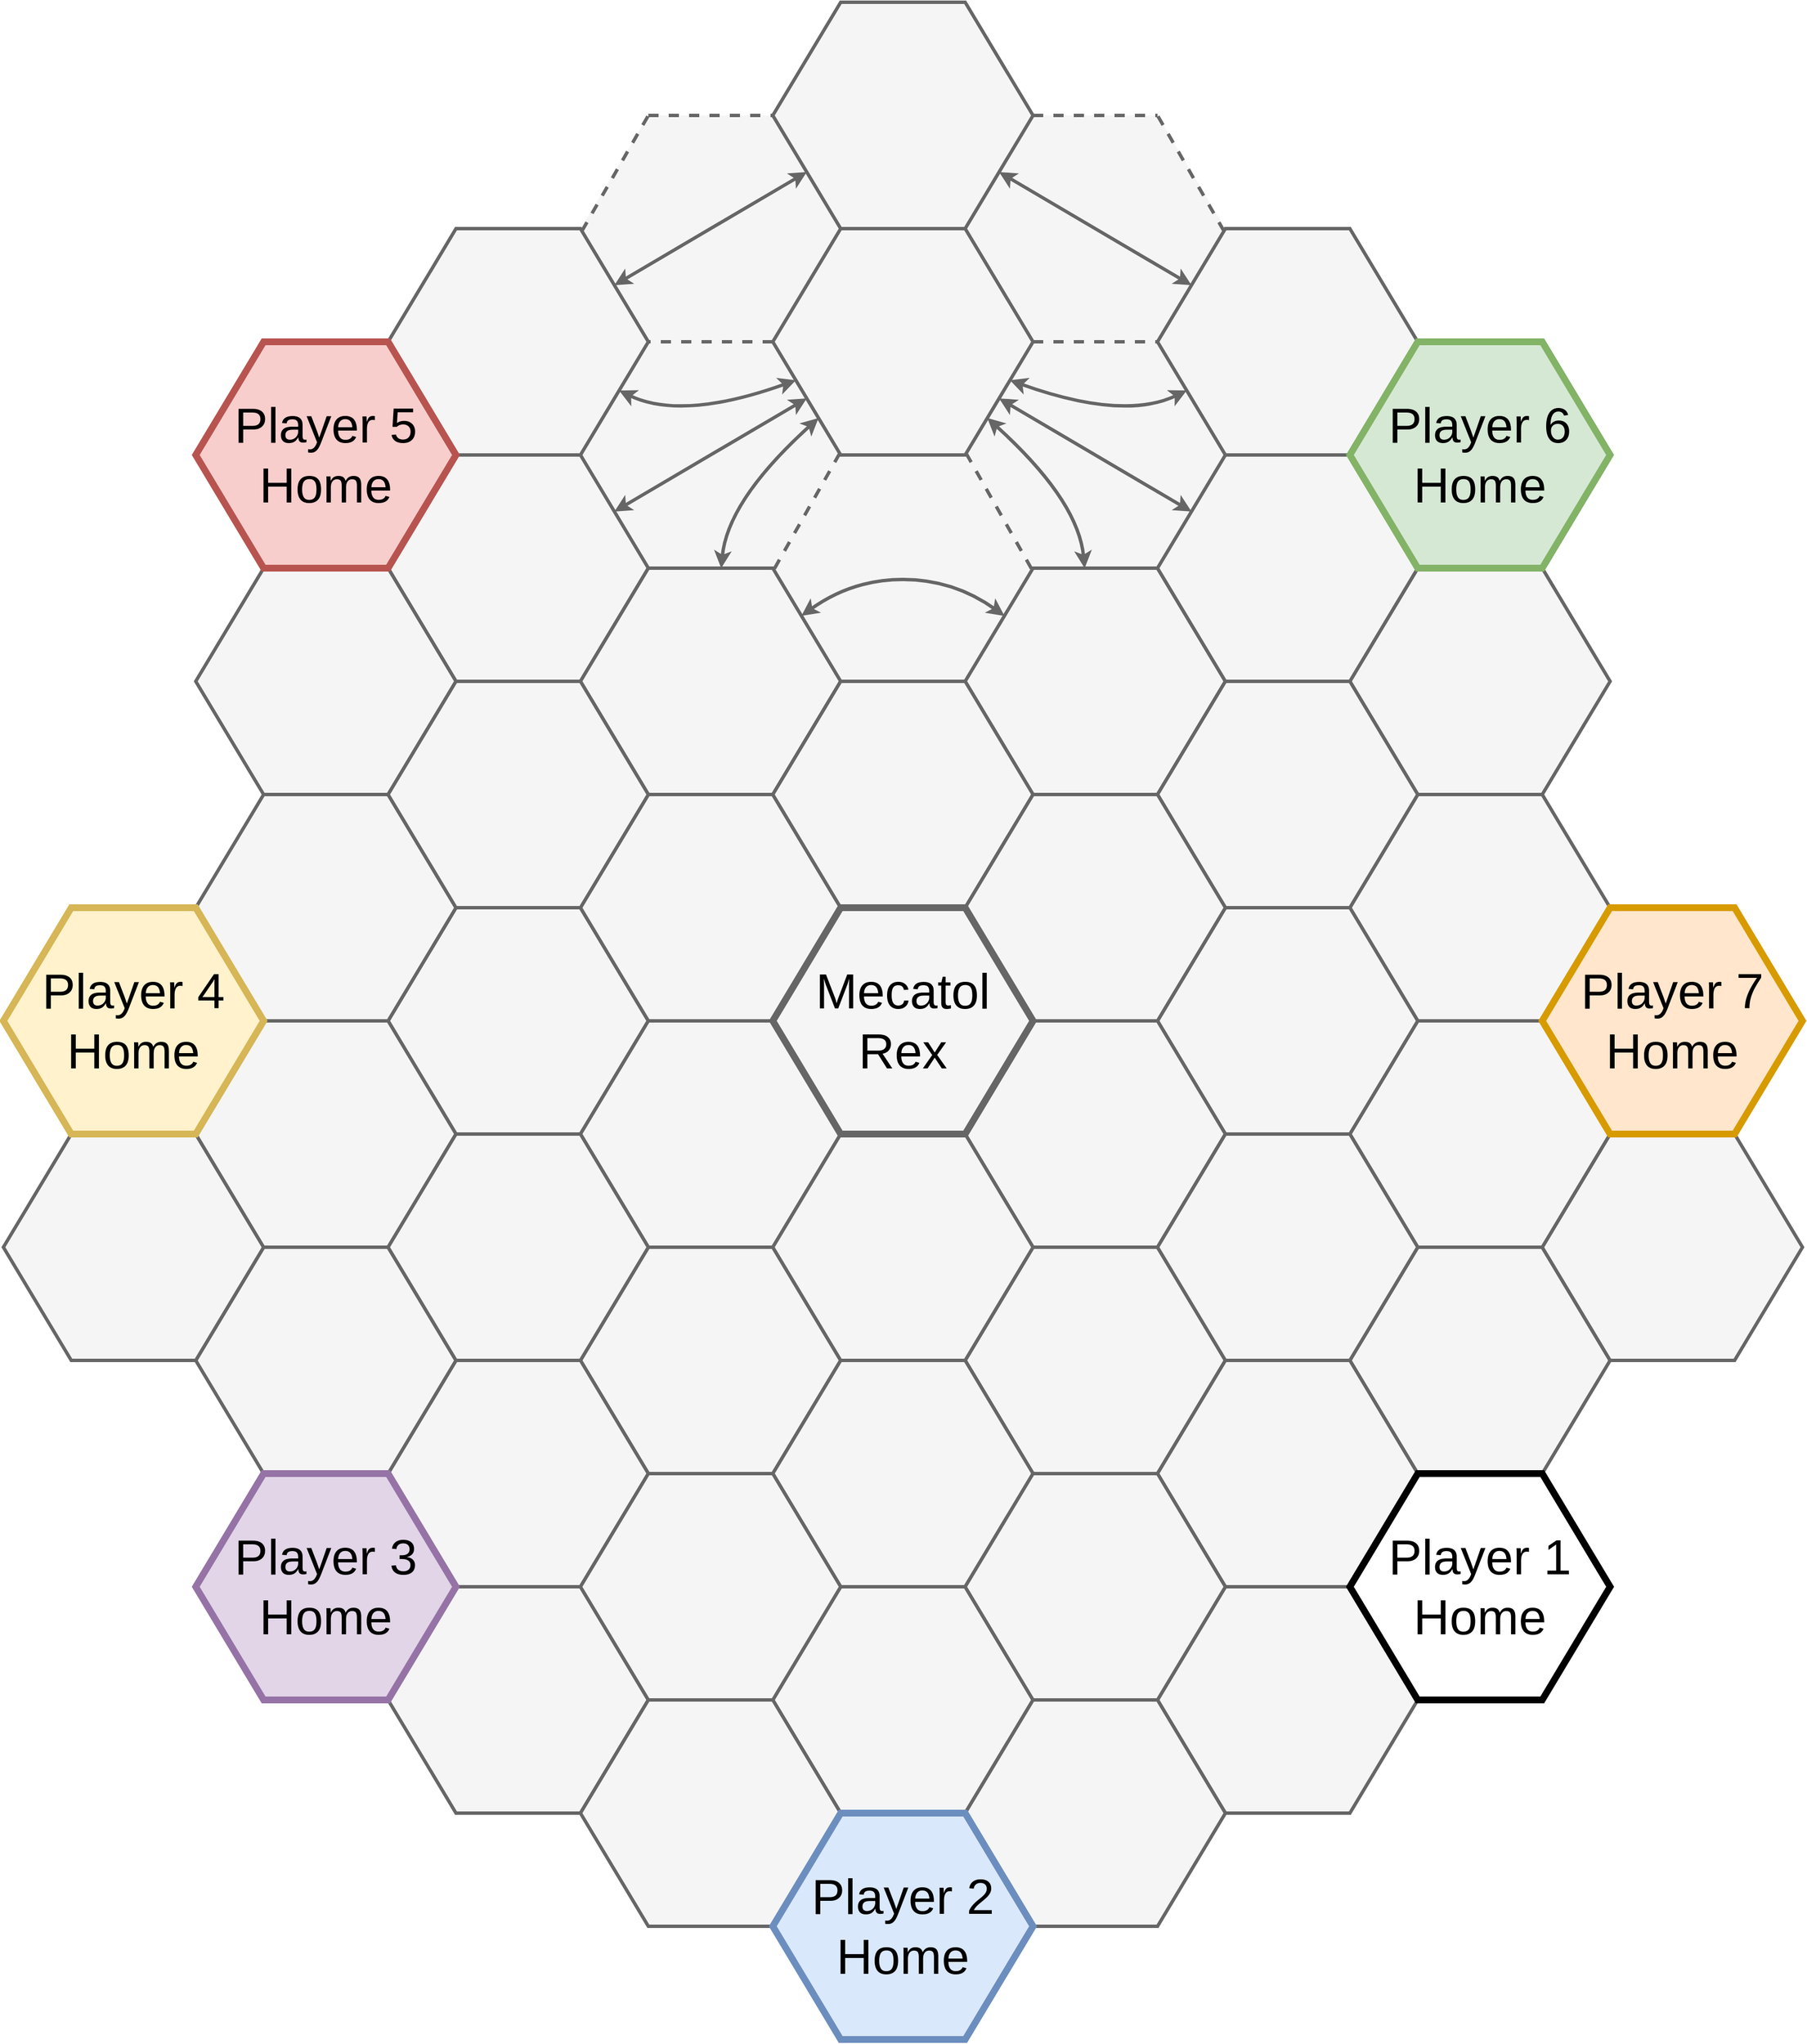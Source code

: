<mxfile version="13.9.9" type="device"><diagram id="gpUSU13FPlY_5qrdrV4X" name="Page-1"><mxGraphModel dx="1422" dy="822" grid="1" gridSize="10" guides="1" tooltips="1" connect="1" arrows="1" fold="1" page="1" pageScale="1" pageWidth="850" pageHeight="1100" math="0" shadow="0"><root><mxCell id="0"/><mxCell id="1" parent="0"/><mxCell id="V7nGoKzEwwAnoYN-bAs7-23" value="" style="shape=hexagon;perimeter=hexagonPerimeter2;whiteSpace=wrap;html=1;fixedSize=1;size=60;fontSize=44;fontFamily=Helvetica;strokeWidth=3;fillColor=#f5f5f5;fontColor=#333333;strokeColor=none;" parent="1" vertex="1"><mxGeometry x="550" y="140" width="230" height="200" as="geometry"/></mxCell><mxCell id="V7nGoKzEwwAnoYN-bAs7-22" value="" style="shape=hexagon;perimeter=hexagonPerimeter2;whiteSpace=wrap;html=1;fixedSize=1;size=60;fontSize=44;fontFamily=Helvetica;strokeWidth=3;fillColor=#f5f5f5;fontColor=#333333;strokeColor=none;" parent="1" vertex="1"><mxGeometry x="890" y="140" width="230" height="200" as="geometry"/></mxCell><mxCell id="V7nGoKzEwwAnoYN-bAs7-20" value="" style="shape=hexagon;perimeter=hexagonPerimeter2;whiteSpace=wrap;html=1;fixedSize=1;size=60;fontSize=44;fontFamily=Helvetica;strokeWidth=3;fillColor=#f5f5f5;fontColor=#333333;strokeColor=none;" parent="1" vertex="1"><mxGeometry x="720" y="440" width="230" height="200" as="geometry"/></mxCell><mxCell id="V7nGoKzEwwAnoYN-bAs7-18" value="" style="shape=hexagon;perimeter=hexagonPerimeter2;whiteSpace=wrap;html=1;fixedSize=1;size=60;fontSize=44;fontFamily=Helvetica;strokeWidth=3;fillColor=#f5f5f5;fontColor=#333333;strokeColor=none;" parent="1" vertex="1"><mxGeometry x="550" y="340" width="230" height="200" as="geometry"/></mxCell><mxCell id="V7nGoKzEwwAnoYN-bAs7-17" value="" style="shape=hexagon;perimeter=hexagonPerimeter2;whiteSpace=wrap;html=1;fixedSize=1;size=60;fontSize=44;fontFamily=Helvetica;strokeWidth=3;fillColor=#f5f5f5;fontColor=#333333;strokeColor=none;" parent="1" vertex="1"><mxGeometry x="890" y="340" width="230" height="200" as="geometry"/></mxCell><mxCell id="V7nGoKzEwwAnoYN-bAs7-26" value="" style="shape=hexagon;perimeter=hexagonPerimeter2;whiteSpace=wrap;html=1;fixedSize=1;size=60;fontSize=44;fontFamily=Helvetica;strokeWidth=3;fillColor=#f5f5f5;strokeColor=#666666;fontColor=#333333;" parent="1" vertex="1"><mxGeometry x="1230" y="540" width="230" height="200" as="geometry"/></mxCell><mxCell id="V7nGoKzEwwAnoYN-bAs7-15" value="" style="shape=hexagon;perimeter=hexagonPerimeter2;whiteSpace=wrap;html=1;fixedSize=1;size=60;fontSize=44;fontFamily=Helvetica;strokeWidth=3;fillColor=#f5f5f5;strokeColor=#666666;fontColor=#333333;" parent="1" vertex="1"><mxGeometry x="380" y="440" width="230" height="200" as="geometry"/></mxCell><mxCell id="V7nGoKzEwwAnoYN-bAs7-13" value="" style="shape=hexagon;perimeter=hexagonPerimeter2;whiteSpace=wrap;html=1;fixedSize=1;size=60;fontSize=44;fontFamily=Helvetica;strokeWidth=3;fillColor=#f5f5f5;strokeColor=#666666;fontColor=#333333;" parent="1" vertex="1"><mxGeometry x="550" y="1140" width="230" height="200" as="geometry"/></mxCell><mxCell id="OSFuQ3dNSyEDMBe-EH_K-9" value="" style="shape=hexagon;perimeter=hexagonPerimeter2;whiteSpace=wrap;html=1;fixedSize=1;size=60;fontSize=44;fontFamily=Helvetica;strokeWidth=3;fillColor=#f5f5f5;strokeColor=#666666;fontColor=#333333;" parent="1" vertex="1"><mxGeometry x="1230" y="1140" width="230" height="200" as="geometry"/></mxCell><mxCell id="ENPFV9wE09J2kmjnsH_E-45" value="" style="shape=hexagon;perimeter=hexagonPerimeter2;whiteSpace=wrap;html=1;fixedSize=1;size=60;fontSize=44;fontFamily=Helvetica;strokeWidth=3;fillColor=#f5f5f5;strokeColor=#666666;fontColor=#333333;" parent="1" vertex="1"><mxGeometry x="1060" y="1440" width="230" height="200" as="geometry"/></mxCell><mxCell id="OSFuQ3dNSyEDMBe-EH_K-3" value="" style="shape=hexagon;perimeter=hexagonPerimeter2;whiteSpace=wrap;html=1;fixedSize=1;size=60;fontSize=44;fontFamily=Helvetica;strokeWidth=3;fillColor=#f5f5f5;strokeColor=#666666;fontColor=#333333;" parent="1" vertex="1"><mxGeometry x="890" y="1140" width="230" height="200" as="geometry"/></mxCell><mxCell id="OSFuQ3dNSyEDMBe-EH_K-5" value="" style="shape=hexagon;perimeter=hexagonPerimeter2;whiteSpace=wrap;html=1;fixedSize=1;size=60;fontSize=44;fontFamily=Helvetica;strokeWidth=3;fillColor=#f5f5f5;strokeColor=#666666;fontColor=#333333;" parent="1" vertex="1"><mxGeometry x="1060" y="1240" width="230" height="200" as="geometry"/></mxCell><mxCell id="ENPFV9wE09J2kmjnsH_E-7" value="" style="shape=hexagon;perimeter=hexagonPerimeter2;whiteSpace=wrap;html=1;fixedSize=1;size=60;fontSize=44;fontFamily=Helvetica;strokeWidth=3;fillColor=#f5f5f5;strokeColor=#666666;fontColor=#333333;" parent="1" vertex="1"><mxGeometry x="380" y="1240" width="230" height="200" as="geometry"/></mxCell><mxCell id="ENPFV9wE09J2kmjnsH_E-43" value="" style="shape=hexagon;perimeter=hexagonPerimeter2;whiteSpace=wrap;html=1;fixedSize=1;size=60;fontSize=44;fontFamily=Helvetica;strokeWidth=3;fillColor=#f5f5f5;strokeColor=#666666;fontColor=#333333;" parent="1" vertex="1"><mxGeometry x="210" y="1140" width="230" height="200" as="geometry"/></mxCell><mxCell id="OgDaJLD29fgVAuqvpTtd-9" value="" style="shape=hexagon;perimeter=hexagonPerimeter2;whiteSpace=wrap;html=1;fixedSize=1;size=60;fontSize=44;fontFamily=Helvetica;strokeWidth=3;fillColor=#f5f5f5;strokeColor=#666666;fontColor=#333333;" parent="1" vertex="1"><mxGeometry x="380" y="1440" width="230" height="200" as="geometry"/></mxCell><mxCell id="OSFuQ3dNSyEDMBe-EH_K-6" value="" style="shape=hexagon;perimeter=hexagonPerimeter2;whiteSpace=wrap;html=1;fixedSize=1;size=60;fontSize=44;fontFamily=Helvetica;strokeWidth=3;fillColor=#f5f5f5;strokeColor=#666666;fontColor=#333333;" parent="1" vertex="1"><mxGeometry x="210" y="540" width="230" height="200" as="geometry"/></mxCell><mxCell id="OgDaJLD29fgVAuqvpTtd-2" value="" style="shape=hexagon;perimeter=hexagonPerimeter2;whiteSpace=wrap;html=1;fixedSize=1;size=60;fontSize=44;fontFamily=Helvetica;strokeWidth=3;fillColor=#f5f5f5;strokeColor=#666666;fontColor=#333333;" parent="1" vertex="1"><mxGeometry x="550" y="540" width="230" height="200" as="geometry"/></mxCell><mxCell id="OgDaJLD29fgVAuqvpTtd-5" value="" style="shape=hexagon;perimeter=hexagonPerimeter2;whiteSpace=wrap;html=1;fixedSize=1;size=60;fontSize=44;fontFamily=Helvetica;strokeWidth=3;fillColor=#f5f5f5;strokeColor=#666666;fontColor=#333333;" parent="1" vertex="1"><mxGeometry x="380" y="240" width="230" height="200" as="geometry"/></mxCell><mxCell id="ENPFV9wE09J2kmjnsH_E-48" value="" style="shape=hexagon;perimeter=hexagonPerimeter2;whiteSpace=wrap;html=1;fixedSize=1;size=60;fontSize=44;fontFamily=Helvetica;strokeWidth=3;fillColor=#f5f5f5;strokeColor=#666666;fontColor=#333333;" parent="1" vertex="1"><mxGeometry x="1230" y="740" width="230" height="200" as="geometry"/></mxCell><mxCell id="OgDaJLD29fgVAuqvpTtd-3" value="" style="shape=hexagon;perimeter=hexagonPerimeter2;whiteSpace=wrap;html=1;fixedSize=1;size=60;fontSize=44;fontFamily=Helvetica;strokeWidth=3;fillColor=#f5f5f5;strokeColor=#666666;fontColor=#333333;" parent="1" vertex="1"><mxGeometry x="1400" y="1040" width="230" height="200" as="geometry"/></mxCell><mxCell id="OgDaJLD29fgVAuqvpTtd-4" value="" style="shape=hexagon;perimeter=hexagonPerimeter2;whiteSpace=wrap;html=1;fixedSize=1;size=60;fontSize=44;fontFamily=Helvetica;strokeWidth=3;fillColor=#f5f5f5;strokeColor=#666666;fontColor=#333333;" parent="1" vertex="1"><mxGeometry x="1230" y="940" width="230" height="200" as="geometry"/></mxCell><mxCell id="OSFuQ3dNSyEDMBe-EH_K-8" value="" style="shape=hexagon;perimeter=hexagonPerimeter2;whiteSpace=wrap;html=1;fixedSize=1;size=60;fontSize=44;fontFamily=Helvetica;strokeWidth=3;fillColor=#f5f5f5;strokeColor=#666666;fontColor=#333333;" parent="1" vertex="1"><mxGeometry x="720" y="1240" width="230" height="200" as="geometry"/></mxCell><mxCell id="OgDaJLD29fgVAuqvpTtd-7" value="" style="shape=hexagon;perimeter=hexagonPerimeter2;whiteSpace=wrap;html=1;fixedSize=1;size=60;fontSize=44;fontFamily=Helvetica;strokeWidth=3;fillColor=#f5f5f5;strokeColor=#666666;fontColor=#333333;" parent="1" vertex="1"><mxGeometry x="720" y="1440" width="230" height="200" as="geometry"/></mxCell><mxCell id="OgDaJLD29fgVAuqvpTtd-8" value="" style="shape=hexagon;perimeter=hexagonPerimeter2;whiteSpace=wrap;html=1;fixedSize=1;size=60;fontSize=44;fontFamily=Helvetica;strokeWidth=3;fillColor=#f5f5f5;strokeColor=#666666;fontColor=#333333;" parent="1" vertex="1"><mxGeometry x="550" y="1540" width="230" height="200" as="geometry"/></mxCell><mxCell id="OSFuQ3dNSyEDMBe-EH_K-2" value="" style="shape=hexagon;perimeter=hexagonPerimeter2;whiteSpace=wrap;html=1;fixedSize=1;size=60;fontSize=44;fontFamily=Helvetica;strokeWidth=3;fillColor=#f5f5f5;strokeColor=#666666;fontColor=#333333;" parent="1" vertex="1"><mxGeometry x="380" y="840" width="230" height="200" as="geometry"/></mxCell><mxCell id="OSFuQ3dNSyEDMBe-EH_K-4" value="" style="shape=hexagon;perimeter=hexagonPerimeter2;whiteSpace=wrap;html=1;fixedSize=1;size=60;fontSize=44;fontFamily=Helvetica;strokeWidth=3;fillColor=#f5f5f5;strokeColor=#666666;fontColor=#333333;" parent="1" vertex="1"><mxGeometry x="210" y="740" width="230" height="200" as="geometry"/></mxCell><mxCell id="OgDaJLD29fgVAuqvpTtd-10" value="" style="shape=hexagon;perimeter=hexagonPerimeter2;whiteSpace=wrap;html=1;fixedSize=1;size=60;fontSize=44;fontFamily=Helvetica;strokeWidth=3;fillColor=#f5f5f5;strokeColor=#666666;fontColor=#333333;" parent="1" vertex="1"><mxGeometry x="40" y="1040" width="230" height="200" as="geometry"/></mxCell><mxCell id="V7nGoKzEwwAnoYN-bAs7-1" value="" style="shape=hexagon;perimeter=hexagonPerimeter2;whiteSpace=wrap;html=1;fixedSize=1;size=60;fontSize=44;fontFamily=Helvetica;strokeWidth=3;fillColor=#f5f5f5;strokeColor=#666666;fontColor=#333333;" parent="1" vertex="1"><mxGeometry x="1060" y="840" width="230" height="200" as="geometry"/></mxCell><mxCell id="V7nGoKzEwwAnoYN-bAs7-12" value="" style="shape=hexagon;perimeter=hexagonPerimeter2;whiteSpace=wrap;html=1;fixedSize=1;size=60;fontSize=44;fontFamily=Helvetica;strokeWidth=3;fillColor=#f5f5f5;strokeColor=#666666;fontColor=#333333;" parent="1" vertex="1"><mxGeometry x="890" y="1540" width="230" height="200" as="geometry"/></mxCell><mxCell id="V7nGoKzEwwAnoYN-bAs7-14" value="" style="shape=hexagon;perimeter=hexagonPerimeter2;whiteSpace=wrap;html=1;fixedSize=1;size=60;fontSize=44;fontFamily=Helvetica;strokeWidth=3;fillColor=#f5f5f5;strokeColor=#666666;fontColor=#333333;" parent="1" vertex="1"><mxGeometry x="210" y="940" width="230" height="200" as="geometry"/></mxCell><mxCell id="V7nGoKzEwwAnoYN-bAs7-2" value="" style="shape=hexagon;perimeter=hexagonPerimeter2;whiteSpace=wrap;html=1;fixedSize=1;size=60;fontSize=44;fontFamily=Helvetica;strokeWidth=3;fillColor=#f5f5f5;strokeColor=#666666;fontColor=#333333;" parent="1" vertex="1"><mxGeometry x="890" y="940" width="230" height="200" as="geometry"/></mxCell><mxCell id="V7nGoKzEwwAnoYN-bAs7-4" value="" style="shape=hexagon;perimeter=hexagonPerimeter2;whiteSpace=wrap;html=1;fixedSize=1;size=60;fontSize=44;fontFamily=Helvetica;strokeWidth=3;fillColor=#f5f5f5;strokeColor=#666666;fontColor=#333333;" parent="1" vertex="1"><mxGeometry x="550" y="740" width="230" height="200" as="geometry"/></mxCell><mxCell id="V7nGoKzEwwAnoYN-bAs7-5" value="" style="shape=hexagon;perimeter=hexagonPerimeter2;whiteSpace=wrap;html=1;fixedSize=1;size=60;fontSize=44;fontFamily=Helvetica;strokeWidth=3;fillColor=#f5f5f5;strokeColor=#666666;fontColor=#333333;" parent="1" vertex="1"><mxGeometry x="550" y="940" width="230" height="200" as="geometry"/></mxCell><mxCell id="V7nGoKzEwwAnoYN-bAs7-6" value="" style="shape=hexagon;perimeter=hexagonPerimeter2;whiteSpace=wrap;html=1;fixedSize=1;size=60;fontSize=44;fontFamily=Helvetica;strokeWidth=3;fillColor=#f5f5f5;strokeColor=#666666;fontColor=#333333;" parent="1" vertex="1"><mxGeometry x="720" y="1040" width="230" height="200" as="geometry"/></mxCell><mxCell id="V7nGoKzEwwAnoYN-bAs7-7" value="" style="shape=hexagon;perimeter=hexagonPerimeter2;whiteSpace=wrap;html=1;fixedSize=1;size=60;fontSize=44;fontFamily=Helvetica;strokeWidth=3;fillColor=#f5f5f5;strokeColor=#666666;fontColor=#333333;" parent="1" vertex="1"><mxGeometry x="1060" y="1040" width="230" height="200" as="geometry"/></mxCell><mxCell id="V7nGoKzEwwAnoYN-bAs7-9" value="" style="shape=hexagon;perimeter=hexagonPerimeter2;whiteSpace=wrap;html=1;fixedSize=1;size=60;fontSize=44;fontFamily=Helvetica;strokeWidth=3;fillColor=#f5f5f5;strokeColor=#666666;fontColor=#333333;" parent="1" vertex="1"><mxGeometry x="380" y="640" width="230" height="200" as="geometry"/></mxCell><mxCell id="V7nGoKzEwwAnoYN-bAs7-10" value="" style="shape=hexagon;perimeter=hexagonPerimeter2;whiteSpace=wrap;html=1;fixedSize=1;size=60;fontSize=44;fontFamily=Helvetica;strokeWidth=3;fillColor=#f5f5f5;strokeColor=#666666;fontColor=#333333;" parent="1" vertex="1"><mxGeometry x="380" y="1040" width="230" height="200" as="geometry"/></mxCell><mxCell id="V7nGoKzEwwAnoYN-bAs7-11" value="" style="shape=hexagon;perimeter=hexagonPerimeter2;whiteSpace=wrap;html=1;fixedSize=1;size=60;fontSize=44;fontFamily=Helvetica;strokeWidth=3;fillColor=#f5f5f5;strokeColor=#666666;fontColor=#333333;" parent="1" vertex="1"><mxGeometry x="890" y="1340" width="230" height="200" as="geometry"/></mxCell><mxCell id="V7nGoKzEwwAnoYN-bAs7-16" value="" style="shape=hexagon;perimeter=hexagonPerimeter2;whiteSpace=wrap;html=1;fixedSize=1;size=60;fontSize=44;fontFamily=Helvetica;strokeWidth=3;fillColor=#f5f5f5;strokeColor=#666666;fontColor=#333333;" parent="1" vertex="1"><mxGeometry x="550" y="1340" width="230" height="200" as="geometry"/></mxCell><mxCell id="V7nGoKzEwwAnoYN-bAs7-24" value="" style="shape=hexagon;perimeter=hexagonPerimeter2;whiteSpace=wrap;html=1;fixedSize=1;size=60;fontSize=44;fontFamily=Helvetica;strokeWidth=3;fillColor=#f5f5f5;strokeColor=#666666;fontColor=#333333;" parent="1" vertex="1"><mxGeometry x="890" y="540" width="230" height="200" as="geometry"/></mxCell><mxCell id="V7nGoKzEwwAnoYN-bAs7-25" value="" style="shape=hexagon;perimeter=hexagonPerimeter2;whiteSpace=wrap;html=1;fixedSize=1;size=60;fontSize=44;fontFamily=Helvetica;strokeWidth=3;fillColor=#f5f5f5;strokeColor=#666666;fontColor=#333333;" parent="1" vertex="1"><mxGeometry x="1060" y="240" width="230" height="200" as="geometry"/></mxCell><mxCell id="V7nGoKzEwwAnoYN-bAs7-27" value="" style="shape=hexagon;perimeter=hexagonPerimeter2;whiteSpace=wrap;html=1;fixedSize=1;size=60;fontSize=44;fontFamily=Helvetica;strokeWidth=3;fillColor=#f5f5f5;strokeColor=#666666;fontColor=#333333;" parent="1" vertex="1"><mxGeometry x="1060" y="440" width="230" height="200" as="geometry"/></mxCell><mxCell id="V7nGoKzEwwAnoYN-bAs7-8" value="" style="shape=hexagon;perimeter=hexagonPerimeter2;whiteSpace=wrap;html=1;fixedSize=1;size=60;fontSize=44;fontFamily=Helvetica;strokeWidth=3;fillColor=#f5f5f5;strokeColor=#666666;fontColor=#333333;" parent="1" vertex="1"><mxGeometry x="1060" y="640" width="230" height="200" as="geometry"/></mxCell><mxCell id="V7nGoKzEwwAnoYN-bAs7-3" value="" style="shape=hexagon;perimeter=hexagonPerimeter2;whiteSpace=wrap;html=1;fixedSize=1;size=60;fontSize=44;fontFamily=Helvetica;strokeWidth=3;fillColor=#f5f5f5;strokeColor=#666666;fontColor=#333333;" parent="1" vertex="1"><mxGeometry x="720" y="640" width="230" height="200" as="geometry"/></mxCell><mxCell id="nCf6v29f-o1V0CxzS2t6-2" value="" style="shape=hexagon;perimeter=hexagonPerimeter2;whiteSpace=wrap;html=1;fixedSize=1;size=60;fontSize=44;fontFamily=Helvetica;strokeWidth=3;fillColor=#f5f5f5;strokeColor=#666666;fontColor=#333333;" parent="1" vertex="1"><mxGeometry x="890" y="740" width="230" height="200" as="geometry"/></mxCell><mxCell id="7AUHj1ewLgpTRV8wd9CV-1" value="" style="shape=hexagon;perimeter=hexagonPerimeter2;whiteSpace=wrap;html=1;fixedSize=1;size=60;fontSize=44;fontFamily=Helvetica;strokeWidth=3;fillColor=#f5f5f5;strokeColor=#666666;fontColor=#333333;" parent="1" vertex="1"><mxGeometry x="720" y="40" width="230" height="200" as="geometry"/></mxCell><mxCell id="V7nGoKzEwwAnoYN-bAs7-21" value="" style="shape=hexagon;perimeter=hexagonPerimeter2;whiteSpace=wrap;html=1;fixedSize=1;size=60;fontSize=44;fontFamily=Helvetica;strokeWidth=3;fillColor=#f5f5f5;strokeColor=#666666;fontColor=#333333;" parent="1" vertex="1"><mxGeometry x="720" y="240" width="230" height="200" as="geometry"/></mxCell><mxCell id="7AUHj1ewLgpTRV8wd9CV-2" value="" style="endArrow=none;dashed=1;html=1;strokeWidth=3;fillColor=#f5f5f5;strokeColor=#666666;fontSize=44;" parent="1" source="V7nGoKzEwwAnoYN-bAs7-21" target="V7nGoKzEwwAnoYN-bAs7-25" edge="1"><mxGeometry width="50" height="50" relative="1" as="geometry"><mxPoint x="880" y="400" as="sourcePoint"/><mxPoint x="930" y="350" as="targetPoint"/></mxGeometry></mxCell><mxCell id="7AUHj1ewLgpTRV8wd9CV-3" value="" style="endArrow=none;dashed=1;html=1;strokeWidth=3;fillColor=#f5f5f5;strokeColor=#666666;fontSize=44;" parent="1" source="V7nGoKzEwwAnoYN-bAs7-21" target="V7nGoKzEwwAnoYN-bAs7-24" edge="1"><mxGeometry width="50" height="50" relative="1" as="geometry"><mxPoint x="960" y="350" as="sourcePoint"/><mxPoint x="1070" y="350" as="targetPoint"/></mxGeometry></mxCell><mxCell id="7AUHj1ewLgpTRV8wd9CV-4" value="" style="endArrow=none;dashed=1;html=1;strokeWidth=3;fillColor=#f5f5f5;strokeColor=#666666;fontSize=44;" parent="1" source="V7nGoKzEwwAnoYN-bAs7-21" target="OgDaJLD29fgVAuqvpTtd-2" edge="1"><mxGeometry width="50" height="50" relative="1" as="geometry"><mxPoint x="970" y="360" as="sourcePoint"/><mxPoint x="1080" y="360" as="targetPoint"/></mxGeometry></mxCell><mxCell id="7AUHj1ewLgpTRV8wd9CV-5" value="" style="endArrow=none;dashed=1;html=1;strokeWidth=3;fillColor=#f5f5f5;strokeColor=#666666;fontSize=44;" parent="1" source="V7nGoKzEwwAnoYN-bAs7-21" target="OgDaJLD29fgVAuqvpTtd-5" edge="1"><mxGeometry width="50" height="50" relative="1" as="geometry"><mxPoint x="980" y="370" as="sourcePoint"/><mxPoint x="1090" y="370" as="targetPoint"/></mxGeometry></mxCell><mxCell id="7AUHj1ewLgpTRV8wd9CV-7" value="" style="endArrow=none;dashed=1;html=1;strokeWidth=3;fillColor=#f5f5f5;strokeColor=#666666;fontSize=44;" parent="1" edge="1"><mxGeometry width="50" height="50" relative="1" as="geometry"><mxPoint x="950" y="140" as="sourcePoint"/><mxPoint x="1060" y="140" as="targetPoint"/></mxGeometry></mxCell><mxCell id="7AUHj1ewLgpTRV8wd9CV-8" value="" style="endArrow=none;dashed=1;html=1;strokeWidth=3;fillColor=#f5f5f5;strokeColor=#666666;fontSize=44;" parent="1" edge="1"><mxGeometry width="50" height="50" relative="1" as="geometry"><mxPoint x="610" y="140" as="sourcePoint"/><mxPoint x="720" y="140" as="targetPoint"/></mxGeometry></mxCell><mxCell id="7AUHj1ewLgpTRV8wd9CV-9" value="" style="endArrow=none;dashed=1;html=1;strokeWidth=3;fillColor=#f5f5f5;strokeColor=#666666;fontSize=44;" parent="1" source="OgDaJLD29fgVAuqvpTtd-5" edge="1"><mxGeometry width="50" height="50" relative="1" as="geometry"><mxPoint x="440" y="130" as="sourcePoint"/><mxPoint x="610" y="140" as="targetPoint"/></mxGeometry></mxCell><mxCell id="7AUHj1ewLgpTRV8wd9CV-10" value="" style="endArrow=none;dashed=1;html=1;strokeWidth=3;fillColor=#f5f5f5;strokeColor=#666666;fontSize=44;" parent="1" source="V7nGoKzEwwAnoYN-bAs7-25" edge="1"><mxGeometry width="50" height="50" relative="1" as="geometry"><mxPoint x="561.277" y="252.128" as="sourcePoint"/><mxPoint x="1060" y="140" as="targetPoint"/></mxGeometry></mxCell><mxCell id="7AUHj1ewLgpTRV8wd9CV-11" value="" style="endArrow=classic;startArrow=classic;html=1;strokeWidth=3;fillColor=#f5f5f5;strokeColor=#666666;fontSize=44;" parent="1" source="OgDaJLD29fgVAuqvpTtd-5" target="7AUHj1ewLgpTRV8wd9CV-1" edge="1"><mxGeometry width="50" height="50" relative="1" as="geometry"><mxPoint x="880" y="400" as="sourcePoint"/><mxPoint x="930" y="350" as="targetPoint"/></mxGeometry></mxCell><mxCell id="7AUHj1ewLgpTRV8wd9CV-12" value="" style="endArrow=classic;startArrow=classic;html=1;strokeWidth=3;fillColor=#f5f5f5;strokeColor=#666666;fontSize=44;" parent="1" source="7AUHj1ewLgpTRV8wd9CV-1" target="V7nGoKzEwwAnoYN-bAs7-25" edge="1"><mxGeometry width="50" height="50" relative="1" as="geometry"><mxPoint x="590" y="300" as="sourcePoint"/><mxPoint x="760" y="200" as="targetPoint"/></mxGeometry></mxCell><mxCell id="7AUHj1ewLgpTRV8wd9CV-13" value="" style="endArrow=classic;startArrow=classic;html=1;strokeWidth=3;fillColor=#f5f5f5;strokeColor=#666666;fontSize=44;" parent="1" source="V7nGoKzEwwAnoYN-bAs7-15" target="V7nGoKzEwwAnoYN-bAs7-21" edge="1"><mxGeometry width="50" height="50" relative="1" as="geometry"><mxPoint x="600" y="310" as="sourcePoint"/><mxPoint x="770" y="210" as="targetPoint"/></mxGeometry></mxCell><mxCell id="7AUHj1ewLgpTRV8wd9CV-14" value="" style="endArrow=classic;startArrow=classic;html=1;strokeWidth=3;fillColor=#f5f5f5;strokeColor=#666666;fontSize=44;" parent="1" source="V7nGoKzEwwAnoYN-bAs7-21" target="V7nGoKzEwwAnoYN-bAs7-27" edge="1"><mxGeometry width="50" height="50" relative="1" as="geometry"><mxPoint x="930" y="200" as="sourcePoint"/><mxPoint x="1100" y="300" as="targetPoint"/></mxGeometry></mxCell><mxCell id="7AUHj1ewLgpTRV8wd9CV-15" value="" style="curved=1;endArrow=classic;html=1;strokeWidth=3;startArrow=classic;startFill=1;fillColor=#f5f5f5;strokeColor=#666666;fontSize=44;" parent="1" source="OgDaJLD29fgVAuqvpTtd-2" target="V7nGoKzEwwAnoYN-bAs7-24" edge="1"><mxGeometry width="50" height="50" relative="1" as="geometry"><mxPoint x="800" y="575" as="sourcePoint"/><mxPoint x="850" y="525" as="targetPoint"/><Array as="points"><mxPoint x="790" y="550"/><mxPoint x="880" y="550"/></Array></mxGeometry></mxCell><mxCell id="7AUHj1ewLgpTRV8wd9CV-16" value="" style="curved=1;endArrow=classic;html=1;strokeWidth=3;startArrow=classic;startFill=1;fillColor=#f5f5f5;strokeColor=#666666;fontSize=44;" parent="1" source="OgDaJLD29fgVAuqvpTtd-5" target="V7nGoKzEwwAnoYN-bAs7-21" edge="1"><mxGeometry width="50" height="50" relative="1" as="geometry"><mxPoint x="509.997" y="392.179" as="sourcePoint"/><mxPoint x="689.383" y="392.179" as="targetPoint"/><Array as="points"><mxPoint x="640" y="410"/></Array></mxGeometry></mxCell><mxCell id="7AUHj1ewLgpTRV8wd9CV-17" value="" style="curved=1;endArrow=classic;html=1;strokeWidth=3;startArrow=classic;startFill=1;fillColor=#f5f5f5;strokeColor=#666666;fontSize=44;" parent="1" source="OgDaJLD29fgVAuqvpTtd-2" target="V7nGoKzEwwAnoYN-bAs7-21" edge="1"><mxGeometry width="50" height="50" relative="1" as="geometry"><mxPoint x="597.742" y="387.097" as="sourcePoint"/><mxPoint x="748.319" y="380.531" as="targetPoint"/><Array as="points"><mxPoint x="680" y="480"/></Array></mxGeometry></mxCell><mxCell id="7AUHj1ewLgpTRV8wd9CV-18" value="" style="curved=1;endArrow=classic;html=1;strokeWidth=3;startArrow=classic;startFill=1;fillColor=#f5f5f5;strokeColor=#666666;fontSize=44;" parent="1" source="V7nGoKzEwwAnoYN-bAs7-24" target="V7nGoKzEwwAnoYN-bAs7-21" edge="1"><mxGeometry width="50" height="50" relative="1" as="geometry"><mxPoint x="684.375" y="550" as="sourcePoint"/><mxPoint x="770.418" y="417.364" as="targetPoint"/><Array as="points"><mxPoint x="990" y="480"/></Array></mxGeometry></mxCell><mxCell id="7AUHj1ewLgpTRV8wd9CV-19" value="" style="curved=1;endArrow=classic;html=1;strokeWidth=3;startArrow=classic;startFill=1;fillColor=#f5f5f5;strokeColor=#666666;fontSize=44;" parent="1" source="V7nGoKzEwwAnoYN-bAs7-25" target="V7nGoKzEwwAnoYN-bAs7-21" edge="1"><mxGeometry width="50" height="50" relative="1" as="geometry"><mxPoint x="1005.625" y="550" as="sourcePoint"/><mxPoint x="919.582" y="417.364" as="targetPoint"/><Array as="points"><mxPoint x="1030" y="410"/></Array></mxGeometry></mxCell><mxCell id="ENPFV9wE09J2kmjnsH_E-37" value="Player 1&lt;br style=&quot;font-size: 44px;&quot;&gt;Home" style="shape=hexagon;perimeter=hexagonPerimeter2;whiteSpace=wrap;html=1;fixedSize=1;size=60;fontSize=44;fontFamily=Helvetica;strokeWidth=6;" parent="1" vertex="1"><mxGeometry x="1230" y="1340" width="230" height="200" as="geometry"/></mxCell><mxCell id="ENPFV9wE09J2kmjnsH_E-41" value="Player 2&lt;br style=&quot;font-size: 44px;&quot;&gt;Home" style="shape=hexagon;perimeter=hexagonPerimeter2;whiteSpace=wrap;html=1;fixedSize=1;size=60;fontSize=44;fontFamily=Helvetica;fillColor=#dae8fc;strokeColor=#6c8ebf;strokeWidth=6;" parent="1" vertex="1"><mxGeometry x="720" y="1640" width="230" height="200" as="geometry"/></mxCell><mxCell id="ENPFV9wE09J2kmjnsH_E-38" value="Player 3&lt;br style=&quot;font-size: 44px;&quot;&gt;Home" style="shape=hexagon;perimeter=hexagonPerimeter2;whiteSpace=wrap;html=1;fixedSize=1;size=60;fontSize=44;fontFamily=Helvetica;fillColor=#e1d5e7;strokeColor=#9673a6;strokeWidth=6;" parent="1" vertex="1"><mxGeometry x="210" y="1340" width="230" height="200" as="geometry"/></mxCell><mxCell id="ENPFV9wE09J2kmjnsH_E-35" value="Player 4&lt;br style=&quot;font-size: 44px;&quot;&gt;Home" style="shape=hexagon;perimeter=hexagonPerimeter2;whiteSpace=wrap;html=1;fixedSize=1;size=60;fontSize=44;fontFamily=Helvetica;fillColor=#fff2cc;strokeColor=#d6b656;strokeWidth=6;" parent="1" vertex="1"><mxGeometry x="40" y="840" width="230" height="200" as="geometry"/></mxCell><mxCell id="OgDaJLD29fgVAuqvpTtd-11" value="Player 5&lt;br style=&quot;font-size: 44px;&quot;&gt;Home" style="shape=hexagon;perimeter=hexagonPerimeter2;whiteSpace=wrap;html=1;fixedSize=1;size=60;fontSize=44;fontFamily=Helvetica;fillColor=#f8cecc;strokeColor=#b85450;strokeWidth=6;" parent="1" vertex="1"><mxGeometry x="210" y="340" width="230" height="200" as="geometry"/></mxCell><mxCell id="OgDaJLD29fgVAuqvpTtd-12" value="Player 6&lt;br style=&quot;font-size: 44px;&quot;&gt;Home" style="shape=hexagon;perimeter=hexagonPerimeter2;whiteSpace=wrap;html=1;fixedSize=1;size=60;fontSize=44;fontFamily=Helvetica;fillColor=#d5e8d4;strokeColor=#82b366;strokeWidth=6;" parent="1" vertex="1"><mxGeometry x="1230" y="340" width="230" height="200" as="geometry"/></mxCell><mxCell id="V7nGoKzEwwAnoYN-bAs7-19" value="Player 7&lt;br style=&quot;font-size: 44px;&quot;&gt;Home" style="shape=hexagon;perimeter=hexagonPerimeter2;whiteSpace=wrap;html=1;fixedSize=1;size=60;fontSize=44;fontFamily=Helvetica;fillColor=#ffe6cc;strokeColor=#d79b00;strokeWidth=6;" parent="1" vertex="1"><mxGeometry x="1400" y="840" width="230" height="200" as="geometry"/></mxCell><mxCell id="nCf6v29f-o1V0CxzS2t6-3" value="Mecatol&lt;br style=&quot;font-size: 44px;&quot;&gt;Rex" style="shape=hexagon;perimeter=hexagonPerimeter2;whiteSpace=wrap;html=1;fixedSize=1;size=60;fontSize=44;fontFamily=Helvetica;strokeWidth=6;fillColor=#f5f5f5;strokeColor=#666666;" parent="1" vertex="1"><mxGeometry x="720" y="840" width="230" height="200" as="geometry"/></mxCell></root></mxGraphModel></diagram></mxfile>